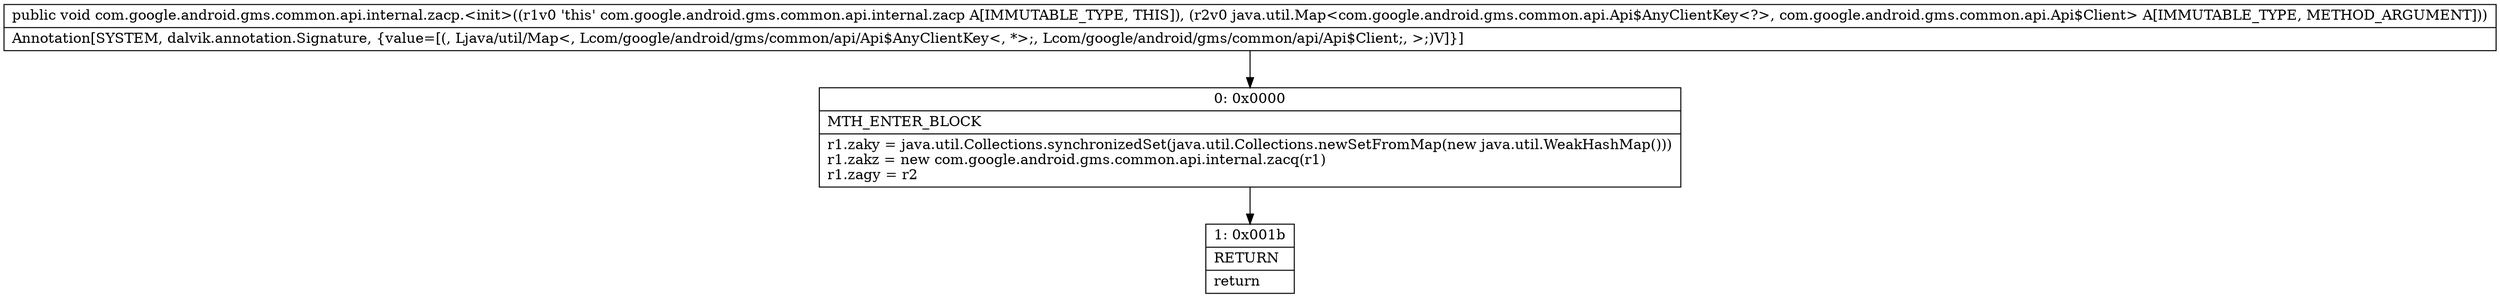 digraph "CFG forcom.google.android.gms.common.api.internal.zacp.\<init\>(Ljava\/util\/Map;)V" {
Node_0 [shape=record,label="{0\:\ 0x0000|MTH_ENTER_BLOCK\l|r1.zaky = java.util.Collections.synchronizedSet(java.util.Collections.newSetFromMap(new java.util.WeakHashMap()))\lr1.zakz = new com.google.android.gms.common.api.internal.zacq(r1)\lr1.zagy = r2\l}"];
Node_1 [shape=record,label="{1\:\ 0x001b|RETURN\l|return\l}"];
MethodNode[shape=record,label="{public void com.google.android.gms.common.api.internal.zacp.\<init\>((r1v0 'this' com.google.android.gms.common.api.internal.zacp A[IMMUTABLE_TYPE, THIS]), (r2v0 java.util.Map\<com.google.android.gms.common.api.Api$AnyClientKey\<?\>, com.google.android.gms.common.api.Api$Client\> A[IMMUTABLE_TYPE, METHOD_ARGUMENT]))  | Annotation[SYSTEM, dalvik.annotation.Signature, \{value=[(, Ljava\/util\/Map\<, Lcom\/google\/android\/gms\/common\/api\/Api$AnyClientKey\<, *\>;, Lcom\/google\/android\/gms\/common\/api\/Api$Client;, \>;)V]\}]\l}"];
MethodNode -> Node_0;
Node_0 -> Node_1;
}


